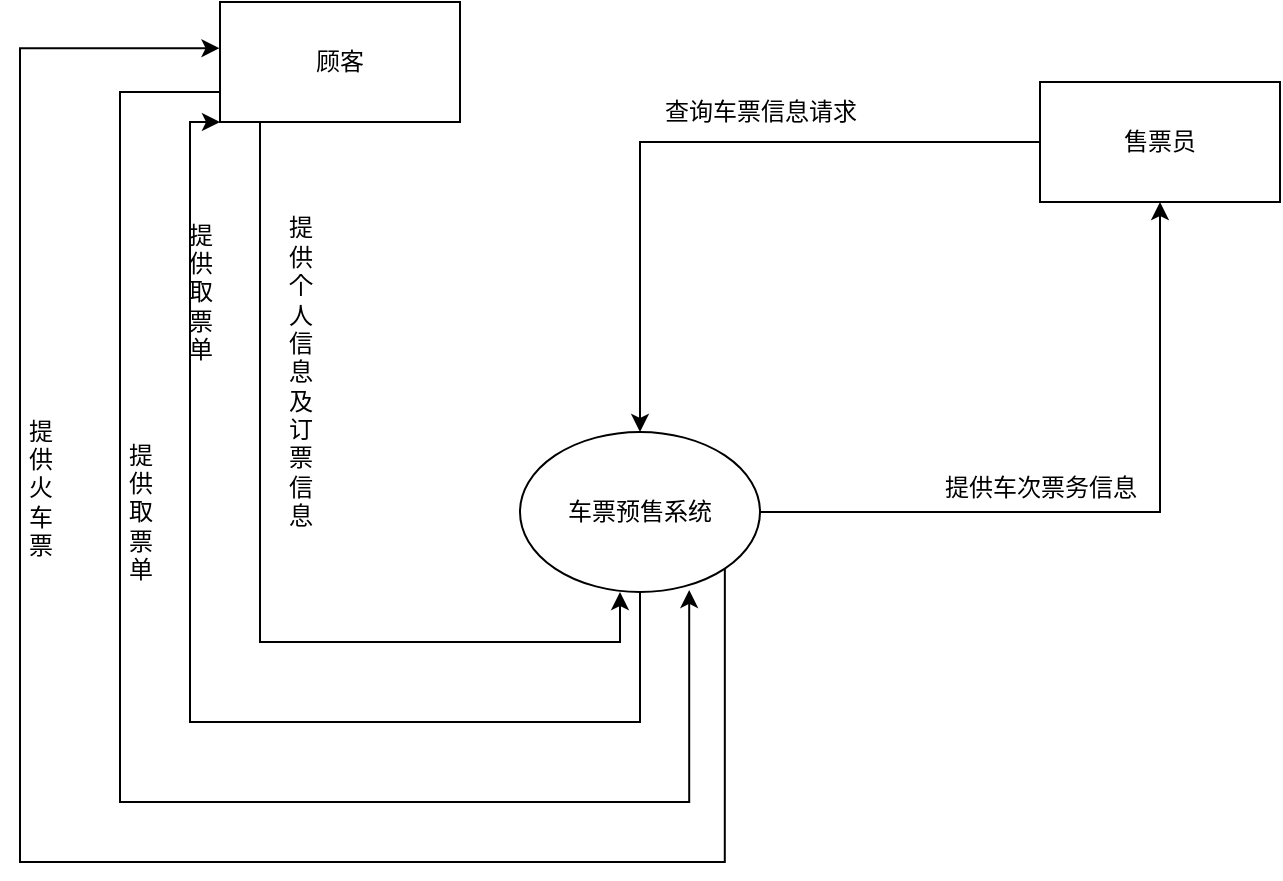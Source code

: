 <mxfile version="24.8.3">
  <diagram name="第 1 页" id="sZjTzFkNIRwu-lZDspos">
    <mxGraphModel dx="2183" dy="570" grid="1" gridSize="10" guides="1" tooltips="1" connect="1" arrows="1" fold="1" page="1" pageScale="1" pageWidth="1200" pageHeight="1920" math="0" shadow="0">
      <root>
        <mxCell id="0" />
        <mxCell id="1" parent="0" />
        <mxCell id="O3555Fg7rb92sw_5UQ0D-9" style="edgeStyle=orthogonalEdgeStyle;rounded=0;orthogonalLoop=1;jettySize=auto;html=1;exitX=0.5;exitY=1;exitDx=0;exitDy=0;" edge="1" parent="1">
          <mxGeometry relative="1" as="geometry">
            <mxPoint x="70" y="100" as="sourcePoint" />
            <mxPoint x="250" y="335" as="targetPoint" />
            <Array as="points">
              <mxPoint x="70" y="360" />
            </Array>
          </mxGeometry>
        </mxCell>
        <mxCell id="O3555Fg7rb92sw_5UQ0D-6" value="顾客" style="rounded=0;whiteSpace=wrap;html=1;" vertex="1" parent="1">
          <mxGeometry x="50" y="40" width="120" height="60" as="geometry" />
        </mxCell>
        <mxCell id="O3555Fg7rb92sw_5UQ0D-19" style="edgeStyle=orthogonalEdgeStyle;rounded=0;orthogonalLoop=1;jettySize=auto;html=1;entryX=0.5;entryY=0;entryDx=0;entryDy=0;" edge="1" parent="1" source="O3555Fg7rb92sw_5UQ0D-7" target="O3555Fg7rb92sw_5UQ0D-8">
          <mxGeometry relative="1" as="geometry" />
        </mxCell>
        <mxCell id="O3555Fg7rb92sw_5UQ0D-7" value="售票员" style="rounded=0;whiteSpace=wrap;html=1;" vertex="1" parent="1">
          <mxGeometry x="460" y="80" width="120" height="60" as="geometry" />
        </mxCell>
        <mxCell id="O3555Fg7rb92sw_5UQ0D-21" style="edgeStyle=orthogonalEdgeStyle;rounded=0;orthogonalLoop=1;jettySize=auto;html=1;entryX=0.5;entryY=1;entryDx=0;entryDy=0;" edge="1" parent="1" source="O3555Fg7rb92sw_5UQ0D-8" target="O3555Fg7rb92sw_5UQ0D-7">
          <mxGeometry relative="1" as="geometry" />
        </mxCell>
        <mxCell id="O3555Fg7rb92sw_5UQ0D-8" value="车票预售系统" style="ellipse;whiteSpace=wrap;html=1;" vertex="1" parent="1">
          <mxGeometry x="200" y="255" width="120" height="80" as="geometry" />
        </mxCell>
        <mxCell id="O3555Fg7rb92sw_5UQ0D-10" value="提&lt;div&gt;供&lt;/div&gt;&lt;div&gt;个&lt;/div&gt;&lt;div&gt;人&lt;/div&gt;&lt;div&gt;信&lt;/div&gt;&lt;div&gt;息&lt;/div&gt;&lt;div&gt;及&lt;/div&gt;&lt;div&gt;订&lt;/div&gt;&lt;div&gt;票&lt;/div&gt;&lt;div&gt;信&lt;/div&gt;&lt;div&gt;息&lt;/div&gt;" style="text;html=1;align=center;verticalAlign=middle;resizable=0;points=[];autosize=1;strokeColor=none;fillColor=none;" vertex="1" parent="1">
          <mxGeometry x="70" y="140" width="40" height="170" as="geometry" />
        </mxCell>
        <mxCell id="O3555Fg7rb92sw_5UQ0D-11" style="edgeStyle=orthogonalEdgeStyle;rounded=0;orthogonalLoop=1;jettySize=auto;html=1;" edge="1" parent="1" source="O3555Fg7rb92sw_5UQ0D-8">
          <mxGeometry relative="1" as="geometry">
            <mxPoint x="50" y="100" as="targetPoint" />
            <Array as="points">
              <mxPoint x="260" y="400" />
              <mxPoint x="35" y="400" />
            </Array>
          </mxGeometry>
        </mxCell>
        <mxCell id="O3555Fg7rb92sw_5UQ0D-12" value="提&lt;div&gt;供&lt;/div&gt;&lt;div&gt;取&lt;/div&gt;&lt;div&gt;票&lt;/div&gt;&lt;div&gt;单&lt;/div&gt;" style="text;html=1;align=center;verticalAlign=middle;resizable=0;points=[];autosize=1;strokeColor=none;fillColor=none;" vertex="1" parent="1">
          <mxGeometry x="20" y="140" width="40" height="90" as="geometry" />
        </mxCell>
        <mxCell id="O3555Fg7rb92sw_5UQ0D-15" value="提&lt;div&gt;供&lt;div&gt;火&lt;div&gt;车&lt;div&gt;票&lt;/div&gt;&lt;/div&gt;&lt;/div&gt;&lt;/div&gt;" style="text;html=1;align=center;verticalAlign=middle;resizable=0;points=[];autosize=1;strokeColor=none;fillColor=none;" vertex="1" parent="1">
          <mxGeometry x="-60" y="238" width="40" height="90" as="geometry" />
        </mxCell>
        <mxCell id="O3555Fg7rb92sw_5UQ0D-16" style="edgeStyle=orthogonalEdgeStyle;rounded=0;orthogonalLoop=1;jettySize=auto;html=1;exitX=1;exitY=1;exitDx=0;exitDy=0;entryX=-0.002;entryY=0.385;entryDx=0;entryDy=0;entryPerimeter=0;" edge="1" parent="1" source="O3555Fg7rb92sw_5UQ0D-8" target="O3555Fg7rb92sw_5UQ0D-6">
          <mxGeometry relative="1" as="geometry">
            <Array as="points">
              <mxPoint x="302" y="470" />
              <mxPoint x="-50" y="470" />
              <mxPoint x="-50" y="63" />
            </Array>
          </mxGeometry>
        </mxCell>
        <mxCell id="O3555Fg7rb92sw_5UQ0D-17" style="edgeStyle=orthogonalEdgeStyle;rounded=0;orthogonalLoop=1;jettySize=auto;html=1;exitX=0;exitY=0.75;exitDx=0;exitDy=0;entryX=0.705;entryY=0.987;entryDx=0;entryDy=0;entryPerimeter=0;" edge="1" parent="1" source="O3555Fg7rb92sw_5UQ0D-6" target="O3555Fg7rb92sw_5UQ0D-8">
          <mxGeometry relative="1" as="geometry">
            <Array as="points">
              <mxPoint y="85" />
              <mxPoint y="440" />
              <mxPoint x="285" y="440" />
            </Array>
          </mxGeometry>
        </mxCell>
        <mxCell id="O3555Fg7rb92sw_5UQ0D-18" value="提&lt;div&gt;供&lt;/div&gt;&lt;div&gt;取&lt;/div&gt;&lt;div&gt;票&lt;/div&gt;&lt;div&gt;单&lt;/div&gt;" style="text;html=1;align=center;verticalAlign=middle;resizable=0;points=[];autosize=1;strokeColor=none;fillColor=none;" vertex="1" parent="1">
          <mxGeometry x="-10" y="250" width="40" height="90" as="geometry" />
        </mxCell>
        <mxCell id="O3555Fg7rb92sw_5UQ0D-20" value="查询车票信息请求" style="text;html=1;align=center;verticalAlign=middle;resizable=0;points=[];autosize=1;strokeColor=none;fillColor=none;" vertex="1" parent="1">
          <mxGeometry x="260" y="80" width="120" height="30" as="geometry" />
        </mxCell>
        <mxCell id="O3555Fg7rb92sw_5UQ0D-22" value="提供车次票务信息" style="text;html=1;align=center;verticalAlign=middle;resizable=0;points=[];autosize=1;strokeColor=none;fillColor=none;" vertex="1" parent="1">
          <mxGeometry x="400" y="268" width="120" height="30" as="geometry" />
        </mxCell>
      </root>
    </mxGraphModel>
  </diagram>
</mxfile>
